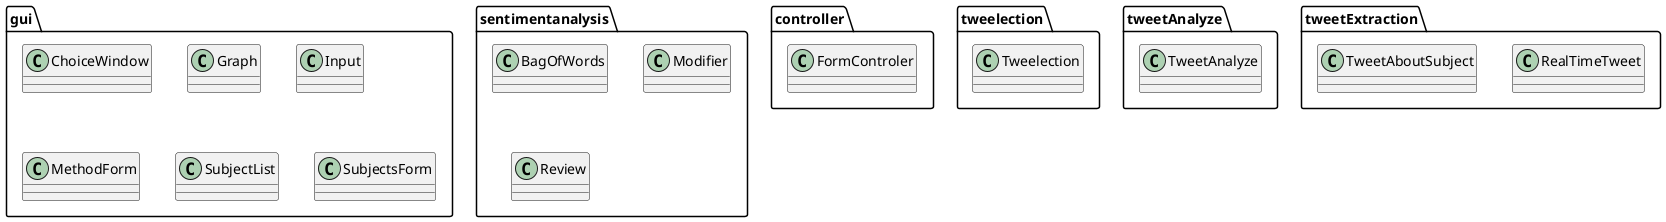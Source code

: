 @startuml
class controller.FormControler
class gui.ChoiceWindow
class gui.Graph
class gui.Input
class gui.MethodForm
class gui.SubjectList
class gui.SubjectsForm
class sentimentanalysis.BagOfWords
class sentimentanalysis.Modifier
class sentimentanalysis.Review
class tweelection.Tweelection
class tweetAnalyze.TweetAnalyze
class tweetExtraction.RealTimeTweet
class tweetExtraction.TweetAboutSubject
@enduml
